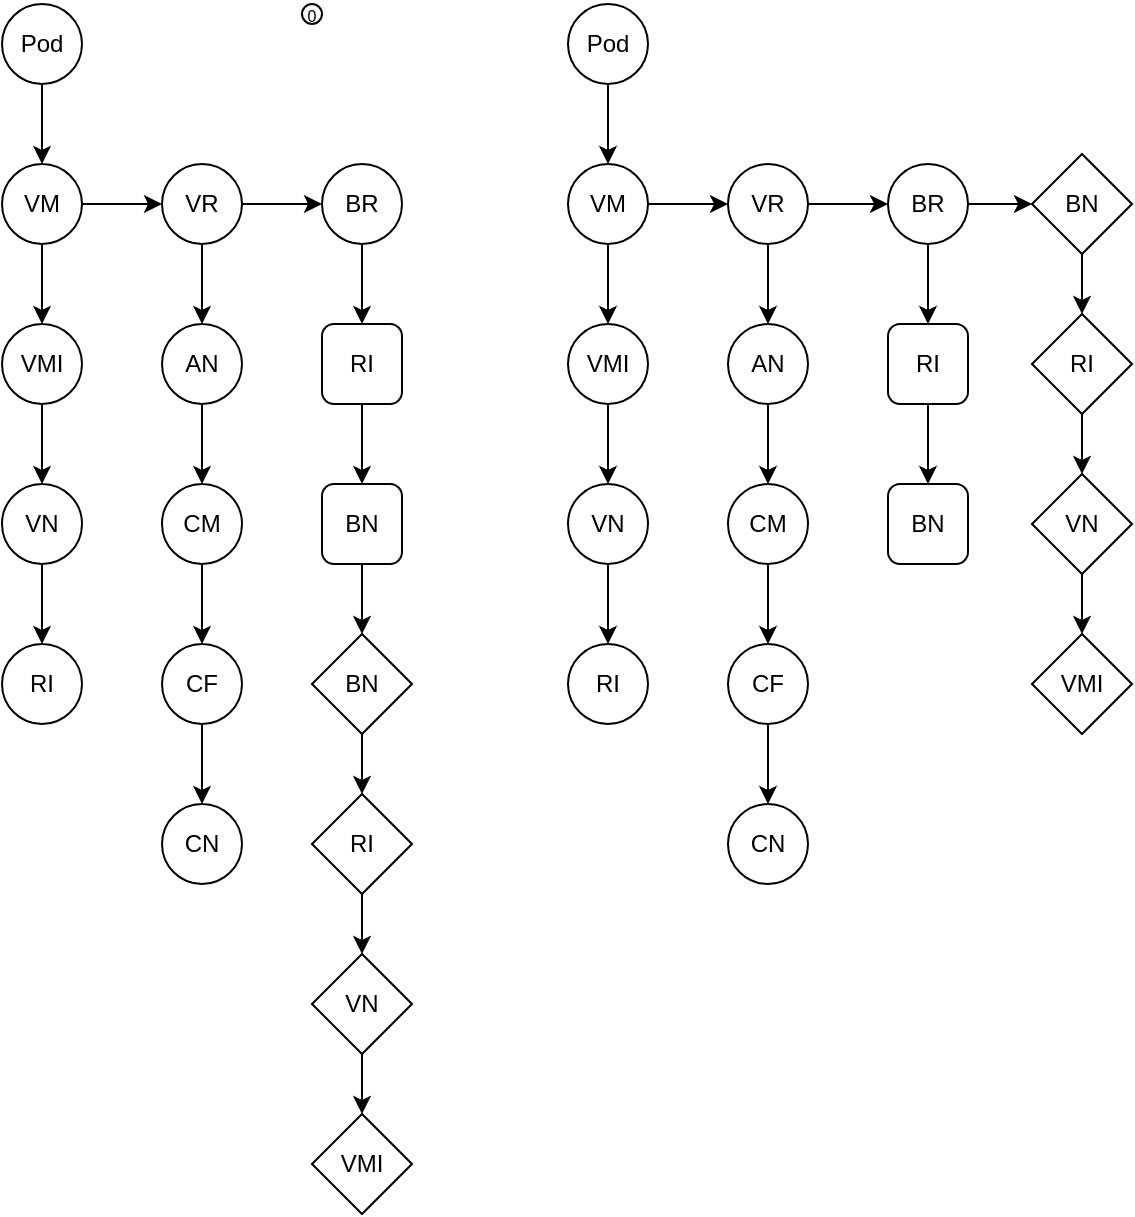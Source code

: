 <mxfile version="14.6.13" type="github">
  <diagram id="i1mZCJ5Isd5YJPBxKUrT" name="Page-1">
    <mxGraphModel dx="1323" dy="913" grid="1" gridSize="10" guides="1" tooltips="1" connect="1" arrows="1" fold="1" page="1" pageScale="1" pageWidth="850" pageHeight="1100" math="0" shadow="0">
      <root>
        <mxCell id="0" />
        <mxCell id="1" parent="0" />
        <mxCell id="U_CwTgUkkdKTZ7Cms2mG-44" style="edgeStyle=none;rounded=0;orthogonalLoop=1;jettySize=auto;html=1;exitX=0.5;exitY=1;exitDx=0;exitDy=0;entryX=0.5;entryY=0;entryDx=0;entryDy=0;" edge="1" parent="1" source="U_CwTgUkkdKTZ7Cms2mG-27" target="U_CwTgUkkdKTZ7Cms2mG-28">
          <mxGeometry relative="1" as="geometry" />
        </mxCell>
        <mxCell id="U_CwTgUkkdKTZ7Cms2mG-27" value="Pod" style="ellipse;whiteSpace=wrap;html=1;aspect=fixed;" vertex="1" parent="1">
          <mxGeometry x="40" y="40" width="40" height="40" as="geometry" />
        </mxCell>
        <mxCell id="U_CwTgUkkdKTZ7Cms2mG-46" style="edgeStyle=none;rounded=0;orthogonalLoop=1;jettySize=auto;html=1;exitX=0.5;exitY=1;exitDx=0;exitDy=0;entryX=0.5;entryY=0;entryDx=0;entryDy=0;" edge="1" parent="1" source="U_CwTgUkkdKTZ7Cms2mG-28" target="U_CwTgUkkdKTZ7Cms2mG-29">
          <mxGeometry relative="1" as="geometry" />
        </mxCell>
        <mxCell id="U_CwTgUkkdKTZ7Cms2mG-28" value="VM" style="ellipse;whiteSpace=wrap;html=1;aspect=fixed;" vertex="1" parent="1">
          <mxGeometry x="40" y="120" width="40" height="40" as="geometry" />
        </mxCell>
        <mxCell id="U_CwTgUkkdKTZ7Cms2mG-47" style="edgeStyle=none;rounded=0;orthogonalLoop=1;jettySize=auto;html=1;entryX=0.5;entryY=0;entryDx=0;entryDy=0;" edge="1" parent="1" source="U_CwTgUkkdKTZ7Cms2mG-29" target="U_CwTgUkkdKTZ7Cms2mG-30">
          <mxGeometry relative="1" as="geometry" />
        </mxCell>
        <mxCell id="U_CwTgUkkdKTZ7Cms2mG-29" value="VMI" style="ellipse;whiteSpace=wrap;html=1;aspect=fixed;" vertex="1" parent="1">
          <mxGeometry x="40" y="200" width="40" height="40" as="geometry" />
        </mxCell>
        <mxCell id="U_CwTgUkkdKTZ7Cms2mG-48" style="edgeStyle=none;rounded=0;orthogonalLoop=1;jettySize=auto;html=1;exitX=0.5;exitY=1;exitDx=0;exitDy=0;entryX=0.5;entryY=0;entryDx=0;entryDy=0;" edge="1" parent="1" source="U_CwTgUkkdKTZ7Cms2mG-30" target="U_CwTgUkkdKTZ7Cms2mG-31">
          <mxGeometry relative="1" as="geometry" />
        </mxCell>
        <mxCell id="U_CwTgUkkdKTZ7Cms2mG-30" value="VN" style="ellipse;whiteSpace=wrap;html=1;aspect=fixed;" vertex="1" parent="1">
          <mxGeometry x="40" y="280" width="40" height="40" as="geometry" />
        </mxCell>
        <mxCell id="U_CwTgUkkdKTZ7Cms2mG-31" value="RI" style="ellipse;whiteSpace=wrap;html=1;aspect=fixed;" vertex="1" parent="1">
          <mxGeometry x="40" y="360" width="40" height="40" as="geometry" />
        </mxCell>
        <mxCell id="U_CwTgUkkdKTZ7Cms2mG-51" style="edgeStyle=none;rounded=0;orthogonalLoop=1;jettySize=auto;html=1;exitX=1;exitY=0.5;exitDx=0;exitDy=0;entryX=0;entryY=0.5;entryDx=0;entryDy=0;" edge="1" parent="1" source="U_CwTgUkkdKTZ7Cms2mG-28" target="U_CwTgUkkdKTZ7Cms2mG-41">
          <mxGeometry relative="1" as="geometry">
            <mxPoint x="200" y="160" as="sourcePoint" />
          </mxGeometry>
        </mxCell>
        <mxCell id="U_CwTgUkkdKTZ7Cms2mG-52" style="edgeStyle=none;rounded=0;orthogonalLoop=1;jettySize=auto;html=1;entryX=0.5;entryY=0;entryDx=0;entryDy=0;" edge="1" parent="1" target="U_CwTgUkkdKTZ7Cms2mG-111">
          <mxGeometry relative="1" as="geometry">
            <mxPoint x="140" y="160" as="sourcePoint" />
          </mxGeometry>
        </mxCell>
        <mxCell id="U_CwTgUkkdKTZ7Cms2mG-125" style="edgeStyle=orthogonalEdgeStyle;curved=1;rounded=0;orthogonalLoop=1;jettySize=auto;html=1;exitX=1;exitY=0.5;exitDx=0;exitDy=0;entryX=0;entryY=0.5;entryDx=0;entryDy=0;" edge="1" parent="1" source="U_CwTgUkkdKTZ7Cms2mG-41" target="U_CwTgUkkdKTZ7Cms2mG-116">
          <mxGeometry relative="1" as="geometry" />
        </mxCell>
        <mxCell id="U_CwTgUkkdKTZ7Cms2mG-41" value="VR" style="ellipse;whiteSpace=wrap;html=1;aspect=fixed;" vertex="1" parent="1">
          <mxGeometry x="120" y="120" width="40" height="40" as="geometry" />
        </mxCell>
        <mxCell id="U_CwTgUkkdKTZ7Cms2mG-113" value="" style="edgeStyle=orthogonalEdgeStyle;curved=1;rounded=0;orthogonalLoop=1;jettySize=auto;html=1;" edge="1" parent="1" source="U_CwTgUkkdKTZ7Cms2mG-111" target="U_CwTgUkkdKTZ7Cms2mG-112">
          <mxGeometry relative="1" as="geometry" />
        </mxCell>
        <mxCell id="U_CwTgUkkdKTZ7Cms2mG-111" value="AN" style="ellipse;whiteSpace=wrap;html=1;aspect=fixed;" vertex="1" parent="1">
          <mxGeometry x="120" y="200" width="40" height="40" as="geometry" />
        </mxCell>
        <mxCell id="U_CwTgUkkdKTZ7Cms2mG-115" value="" style="edgeStyle=orthogonalEdgeStyle;curved=1;rounded=0;orthogonalLoop=1;jettySize=auto;html=1;" edge="1" parent="1" source="U_CwTgUkkdKTZ7Cms2mG-112" target="U_CwTgUkkdKTZ7Cms2mG-114">
          <mxGeometry relative="1" as="geometry" />
        </mxCell>
        <mxCell id="U_CwTgUkkdKTZ7Cms2mG-112" value="CM" style="ellipse;whiteSpace=wrap;html=1;aspect=fixed;" vertex="1" parent="1">
          <mxGeometry x="120" y="280" width="40" height="40" as="geometry" />
        </mxCell>
        <mxCell id="U_CwTgUkkdKTZ7Cms2mG-127" style="edgeStyle=orthogonalEdgeStyle;curved=1;rounded=0;orthogonalLoop=1;jettySize=auto;html=1;exitX=0.5;exitY=1;exitDx=0;exitDy=0;entryX=0.5;entryY=0;entryDx=0;entryDy=0;" edge="1" parent="1" source="U_CwTgUkkdKTZ7Cms2mG-114" target="U_CwTgUkkdKTZ7Cms2mG-126">
          <mxGeometry relative="1" as="geometry" />
        </mxCell>
        <mxCell id="U_CwTgUkkdKTZ7Cms2mG-114" value="CF" style="ellipse;whiteSpace=wrap;html=1;aspect=fixed;" vertex="1" parent="1">
          <mxGeometry x="120" y="360" width="40" height="40" as="geometry" />
        </mxCell>
        <mxCell id="U_CwTgUkkdKTZ7Cms2mG-128" style="edgeStyle=orthogonalEdgeStyle;curved=1;rounded=0;orthogonalLoop=1;jettySize=auto;html=1;exitX=0.5;exitY=1;exitDx=0;exitDy=0;entryX=0.5;entryY=0;entryDx=0;entryDy=0;" edge="1" parent="1" source="U_CwTgUkkdKTZ7Cms2mG-116" target="U_CwTgUkkdKTZ7Cms2mG-122">
          <mxGeometry relative="1" as="geometry" />
        </mxCell>
        <mxCell id="U_CwTgUkkdKTZ7Cms2mG-116" value="BR" style="ellipse;whiteSpace=wrap;html=1;aspect=fixed;" vertex="1" parent="1">
          <mxGeometry x="200" y="120" width="40" height="40" as="geometry" />
        </mxCell>
        <mxCell id="U_CwTgUkkdKTZ7Cms2mG-124" value="" style="edgeStyle=orthogonalEdgeStyle;curved=1;rounded=0;orthogonalLoop=1;jettySize=auto;html=1;" edge="1" parent="1" source="U_CwTgUkkdKTZ7Cms2mG-122" target="U_CwTgUkkdKTZ7Cms2mG-123">
          <mxGeometry relative="1" as="geometry" />
        </mxCell>
        <mxCell id="U_CwTgUkkdKTZ7Cms2mG-122" value="RI" style="rounded=1;whiteSpace=wrap;html=1;" vertex="1" parent="1">
          <mxGeometry x="200" y="200" width="40" height="40" as="geometry" />
        </mxCell>
        <mxCell id="U_CwTgUkkdKTZ7Cms2mG-139" value="" style="edgeStyle=orthogonalEdgeStyle;curved=1;rounded=0;orthogonalLoop=1;jettySize=auto;html=1;" edge="1" parent="1" source="U_CwTgUkkdKTZ7Cms2mG-123" target="U_CwTgUkkdKTZ7Cms2mG-138">
          <mxGeometry relative="1" as="geometry" />
        </mxCell>
        <mxCell id="U_CwTgUkkdKTZ7Cms2mG-123" value="BN" style="rounded=1;whiteSpace=wrap;html=1;" vertex="1" parent="1">
          <mxGeometry x="200" y="280" width="40" height="40" as="geometry" />
        </mxCell>
        <mxCell id="U_CwTgUkkdKTZ7Cms2mG-126" value="CN" style="ellipse;whiteSpace=wrap;html=1;aspect=fixed;" vertex="1" parent="1">
          <mxGeometry x="120" y="440" width="40" height="40" as="geometry" />
        </mxCell>
        <mxCell id="U_CwTgUkkdKTZ7Cms2mG-141" value="" style="edgeStyle=orthogonalEdgeStyle;curved=1;rounded=0;orthogonalLoop=1;jettySize=auto;html=1;" edge="1" parent="1" source="U_CwTgUkkdKTZ7Cms2mG-138" target="U_CwTgUkkdKTZ7Cms2mG-140">
          <mxGeometry relative="1" as="geometry" />
        </mxCell>
        <mxCell id="U_CwTgUkkdKTZ7Cms2mG-138" value="BN" style="rhombus;whiteSpace=wrap;html=1;" vertex="1" parent="1">
          <mxGeometry x="195" y="355" width="50" height="50" as="geometry" />
        </mxCell>
        <mxCell id="U_CwTgUkkdKTZ7Cms2mG-143" value="" style="edgeStyle=orthogonalEdgeStyle;curved=1;rounded=0;orthogonalLoop=1;jettySize=auto;html=1;" edge="1" parent="1" source="U_CwTgUkkdKTZ7Cms2mG-140" target="U_CwTgUkkdKTZ7Cms2mG-142">
          <mxGeometry relative="1" as="geometry" />
        </mxCell>
        <mxCell id="U_CwTgUkkdKTZ7Cms2mG-140" value="RI" style="rhombus;whiteSpace=wrap;html=1;" vertex="1" parent="1">
          <mxGeometry x="195" y="435" width="50" height="50" as="geometry" />
        </mxCell>
        <mxCell id="U_CwTgUkkdKTZ7Cms2mG-145" value="" style="edgeStyle=orthogonalEdgeStyle;curved=1;rounded=0;orthogonalLoop=1;jettySize=auto;html=1;" edge="1" parent="1" source="U_CwTgUkkdKTZ7Cms2mG-142" target="U_CwTgUkkdKTZ7Cms2mG-144">
          <mxGeometry relative="1" as="geometry" />
        </mxCell>
        <mxCell id="U_CwTgUkkdKTZ7Cms2mG-142" value="VN" style="rhombus;whiteSpace=wrap;html=1;" vertex="1" parent="1">
          <mxGeometry x="195" y="515" width="50" height="50" as="geometry" />
        </mxCell>
        <mxCell id="U_CwTgUkkdKTZ7Cms2mG-144" value="VMI" style="rhombus;whiteSpace=wrap;html=1;" vertex="1" parent="1">
          <mxGeometry x="195" y="595" width="50" height="50" as="geometry" />
        </mxCell>
        <mxCell id="U_CwTgUkkdKTZ7Cms2mG-146" style="edgeStyle=none;rounded=0;orthogonalLoop=1;jettySize=auto;html=1;exitX=0.5;exitY=1;exitDx=0;exitDy=0;entryX=0.5;entryY=0;entryDx=0;entryDy=0;" edge="1" parent="1" source="U_CwTgUkkdKTZ7Cms2mG-147" target="U_CwTgUkkdKTZ7Cms2mG-149">
          <mxGeometry relative="1" as="geometry" />
        </mxCell>
        <mxCell id="U_CwTgUkkdKTZ7Cms2mG-147" value="Pod" style="ellipse;whiteSpace=wrap;html=1;aspect=fixed;" vertex="1" parent="1">
          <mxGeometry x="323" y="40" width="40" height="40" as="geometry" />
        </mxCell>
        <mxCell id="U_CwTgUkkdKTZ7Cms2mG-148" style="edgeStyle=none;rounded=0;orthogonalLoop=1;jettySize=auto;html=1;exitX=0.5;exitY=1;exitDx=0;exitDy=0;entryX=0.5;entryY=0;entryDx=0;entryDy=0;" edge="1" parent="1" source="U_CwTgUkkdKTZ7Cms2mG-149" target="U_CwTgUkkdKTZ7Cms2mG-151">
          <mxGeometry relative="1" as="geometry" />
        </mxCell>
        <mxCell id="U_CwTgUkkdKTZ7Cms2mG-149" value="VM" style="ellipse;whiteSpace=wrap;html=1;aspect=fixed;" vertex="1" parent="1">
          <mxGeometry x="323" y="120" width="40" height="40" as="geometry" />
        </mxCell>
        <mxCell id="U_CwTgUkkdKTZ7Cms2mG-150" style="edgeStyle=none;rounded=0;orthogonalLoop=1;jettySize=auto;html=1;entryX=0.5;entryY=0;entryDx=0;entryDy=0;" edge="1" parent="1" source="U_CwTgUkkdKTZ7Cms2mG-151" target="U_CwTgUkkdKTZ7Cms2mG-153">
          <mxGeometry relative="1" as="geometry" />
        </mxCell>
        <mxCell id="U_CwTgUkkdKTZ7Cms2mG-151" value="VMI" style="ellipse;whiteSpace=wrap;html=1;aspect=fixed;" vertex="1" parent="1">
          <mxGeometry x="323" y="200" width="40" height="40" as="geometry" />
        </mxCell>
        <mxCell id="U_CwTgUkkdKTZ7Cms2mG-152" style="edgeStyle=none;rounded=0;orthogonalLoop=1;jettySize=auto;html=1;exitX=0.5;exitY=1;exitDx=0;exitDy=0;entryX=0.5;entryY=0;entryDx=0;entryDy=0;" edge="1" parent="1" source="U_CwTgUkkdKTZ7Cms2mG-153" target="U_CwTgUkkdKTZ7Cms2mG-154">
          <mxGeometry relative="1" as="geometry" />
        </mxCell>
        <mxCell id="U_CwTgUkkdKTZ7Cms2mG-153" value="VN" style="ellipse;whiteSpace=wrap;html=1;aspect=fixed;" vertex="1" parent="1">
          <mxGeometry x="323" y="280" width="40" height="40" as="geometry" />
        </mxCell>
        <mxCell id="U_CwTgUkkdKTZ7Cms2mG-154" value="RI" style="ellipse;whiteSpace=wrap;html=1;aspect=fixed;" vertex="1" parent="1">
          <mxGeometry x="323" y="360" width="40" height="40" as="geometry" />
        </mxCell>
        <mxCell id="U_CwTgUkkdKTZ7Cms2mG-155" style="edgeStyle=none;rounded=0;orthogonalLoop=1;jettySize=auto;html=1;exitX=1;exitY=0.5;exitDx=0;exitDy=0;entryX=0;entryY=0.5;entryDx=0;entryDy=0;" edge="1" parent="1" source="U_CwTgUkkdKTZ7Cms2mG-149" target="U_CwTgUkkdKTZ7Cms2mG-158">
          <mxGeometry relative="1" as="geometry">
            <mxPoint x="483" y="160" as="sourcePoint" />
          </mxGeometry>
        </mxCell>
        <mxCell id="U_CwTgUkkdKTZ7Cms2mG-156" style="edgeStyle=none;rounded=0;orthogonalLoop=1;jettySize=auto;html=1;entryX=0.5;entryY=0;entryDx=0;entryDy=0;" edge="1" parent="1" target="U_CwTgUkkdKTZ7Cms2mG-160">
          <mxGeometry relative="1" as="geometry">
            <mxPoint x="423" y="160" as="sourcePoint" />
          </mxGeometry>
        </mxCell>
        <mxCell id="U_CwTgUkkdKTZ7Cms2mG-157" style="edgeStyle=orthogonalEdgeStyle;curved=1;rounded=0;orthogonalLoop=1;jettySize=auto;html=1;exitX=1;exitY=0.5;exitDx=0;exitDy=0;entryX=0;entryY=0.5;entryDx=0;entryDy=0;" edge="1" parent="1" source="U_CwTgUkkdKTZ7Cms2mG-158" target="U_CwTgUkkdKTZ7Cms2mG-166">
          <mxGeometry relative="1" as="geometry" />
        </mxCell>
        <mxCell id="U_CwTgUkkdKTZ7Cms2mG-158" value="VR" style="ellipse;whiteSpace=wrap;html=1;aspect=fixed;" vertex="1" parent="1">
          <mxGeometry x="403" y="120" width="40" height="40" as="geometry" />
        </mxCell>
        <mxCell id="U_CwTgUkkdKTZ7Cms2mG-159" value="" style="edgeStyle=orthogonalEdgeStyle;curved=1;rounded=0;orthogonalLoop=1;jettySize=auto;html=1;" edge="1" parent="1" source="U_CwTgUkkdKTZ7Cms2mG-160" target="U_CwTgUkkdKTZ7Cms2mG-162">
          <mxGeometry relative="1" as="geometry" />
        </mxCell>
        <mxCell id="U_CwTgUkkdKTZ7Cms2mG-160" value="AN" style="ellipse;whiteSpace=wrap;html=1;aspect=fixed;" vertex="1" parent="1">
          <mxGeometry x="403" y="200" width="40" height="40" as="geometry" />
        </mxCell>
        <mxCell id="U_CwTgUkkdKTZ7Cms2mG-161" value="" style="edgeStyle=orthogonalEdgeStyle;curved=1;rounded=0;orthogonalLoop=1;jettySize=auto;html=1;" edge="1" parent="1" source="U_CwTgUkkdKTZ7Cms2mG-162" target="U_CwTgUkkdKTZ7Cms2mG-164">
          <mxGeometry relative="1" as="geometry" />
        </mxCell>
        <mxCell id="U_CwTgUkkdKTZ7Cms2mG-162" value="CM" style="ellipse;whiteSpace=wrap;html=1;aspect=fixed;" vertex="1" parent="1">
          <mxGeometry x="403" y="280" width="40" height="40" as="geometry" />
        </mxCell>
        <mxCell id="U_CwTgUkkdKTZ7Cms2mG-163" style="edgeStyle=orthogonalEdgeStyle;curved=1;rounded=0;orthogonalLoop=1;jettySize=auto;html=1;exitX=0.5;exitY=1;exitDx=0;exitDy=0;entryX=0.5;entryY=0;entryDx=0;entryDy=0;" edge="1" parent="1" source="U_CwTgUkkdKTZ7Cms2mG-164" target="U_CwTgUkkdKTZ7Cms2mG-171">
          <mxGeometry relative="1" as="geometry" />
        </mxCell>
        <mxCell id="U_CwTgUkkdKTZ7Cms2mG-164" value="CF" style="ellipse;whiteSpace=wrap;html=1;aspect=fixed;" vertex="1" parent="1">
          <mxGeometry x="403" y="360" width="40" height="40" as="geometry" />
        </mxCell>
        <mxCell id="U_CwTgUkkdKTZ7Cms2mG-165" style="edgeStyle=orthogonalEdgeStyle;curved=1;rounded=0;orthogonalLoop=1;jettySize=auto;html=1;exitX=0.5;exitY=1;exitDx=0;exitDy=0;entryX=0.5;entryY=0;entryDx=0;entryDy=0;" edge="1" parent="1" source="U_CwTgUkkdKTZ7Cms2mG-166" target="U_CwTgUkkdKTZ7Cms2mG-168">
          <mxGeometry relative="1" as="geometry" />
        </mxCell>
        <mxCell id="U_CwTgUkkdKTZ7Cms2mG-181" value="" style="edgeStyle=orthogonalEdgeStyle;curved=1;rounded=0;orthogonalLoop=1;jettySize=auto;html=1;" edge="1" parent="1" source="U_CwTgUkkdKTZ7Cms2mG-166" target="U_CwTgUkkdKTZ7Cms2mG-173">
          <mxGeometry relative="1" as="geometry" />
        </mxCell>
        <mxCell id="U_CwTgUkkdKTZ7Cms2mG-166" value="BR" style="ellipse;whiteSpace=wrap;html=1;aspect=fixed;" vertex="1" parent="1">
          <mxGeometry x="483" y="120" width="40" height="40" as="geometry" />
        </mxCell>
        <mxCell id="U_CwTgUkkdKTZ7Cms2mG-167" value="" style="edgeStyle=orthogonalEdgeStyle;curved=1;rounded=0;orthogonalLoop=1;jettySize=auto;html=1;" edge="1" parent="1" source="U_CwTgUkkdKTZ7Cms2mG-168" target="U_CwTgUkkdKTZ7Cms2mG-170">
          <mxGeometry relative="1" as="geometry" />
        </mxCell>
        <mxCell id="U_CwTgUkkdKTZ7Cms2mG-168" value="RI" style="rounded=1;whiteSpace=wrap;html=1;" vertex="1" parent="1">
          <mxGeometry x="483" y="200" width="40" height="40" as="geometry" />
        </mxCell>
        <mxCell id="U_CwTgUkkdKTZ7Cms2mG-170" value="BN" style="rounded=1;whiteSpace=wrap;html=1;" vertex="1" parent="1">
          <mxGeometry x="483" y="280" width="40" height="40" as="geometry" />
        </mxCell>
        <mxCell id="U_CwTgUkkdKTZ7Cms2mG-171" value="CN" style="ellipse;whiteSpace=wrap;html=1;aspect=fixed;" vertex="1" parent="1">
          <mxGeometry x="403" y="440" width="40" height="40" as="geometry" />
        </mxCell>
        <mxCell id="U_CwTgUkkdKTZ7Cms2mG-172" value="" style="edgeStyle=orthogonalEdgeStyle;curved=1;rounded=0;orthogonalLoop=1;jettySize=auto;html=1;" edge="1" parent="1" source="U_CwTgUkkdKTZ7Cms2mG-173" target="U_CwTgUkkdKTZ7Cms2mG-175">
          <mxGeometry relative="1" as="geometry" />
        </mxCell>
        <mxCell id="U_CwTgUkkdKTZ7Cms2mG-173" value="BN" style="rhombus;whiteSpace=wrap;html=1;" vertex="1" parent="1">
          <mxGeometry x="555" y="115" width="50" height="50" as="geometry" />
        </mxCell>
        <mxCell id="U_CwTgUkkdKTZ7Cms2mG-174" value="" style="edgeStyle=orthogonalEdgeStyle;curved=1;rounded=0;orthogonalLoop=1;jettySize=auto;html=1;" edge="1" parent="1" source="U_CwTgUkkdKTZ7Cms2mG-175" target="U_CwTgUkkdKTZ7Cms2mG-177">
          <mxGeometry relative="1" as="geometry" />
        </mxCell>
        <mxCell id="U_CwTgUkkdKTZ7Cms2mG-175" value="RI" style="rhombus;whiteSpace=wrap;html=1;" vertex="1" parent="1">
          <mxGeometry x="555" y="195" width="50" height="50" as="geometry" />
        </mxCell>
        <mxCell id="U_CwTgUkkdKTZ7Cms2mG-176" value="" style="edgeStyle=orthogonalEdgeStyle;curved=1;rounded=0;orthogonalLoop=1;jettySize=auto;html=1;" edge="1" parent="1" source="U_CwTgUkkdKTZ7Cms2mG-177" target="U_CwTgUkkdKTZ7Cms2mG-178">
          <mxGeometry relative="1" as="geometry" />
        </mxCell>
        <mxCell id="U_CwTgUkkdKTZ7Cms2mG-177" value="VN" style="rhombus;whiteSpace=wrap;html=1;" vertex="1" parent="1">
          <mxGeometry x="555" y="275" width="50" height="50" as="geometry" />
        </mxCell>
        <mxCell id="U_CwTgUkkdKTZ7Cms2mG-178" value="VMI" style="rhombus;whiteSpace=wrap;html=1;" vertex="1" parent="1">
          <mxGeometry x="555" y="355" width="50" height="50" as="geometry" />
        </mxCell>
        <mxCell id="U_CwTgUkkdKTZ7Cms2mG-187" value="&lt;font style=&quot;font-size: 8px&quot;&gt;0&lt;/font&gt;" style="ellipse;whiteSpace=wrap;html=1;aspect=fixed;align=center;" vertex="1" parent="1">
          <mxGeometry x="190" y="40" width="10" height="10" as="geometry" />
        </mxCell>
      </root>
    </mxGraphModel>
  </diagram>
</mxfile>
